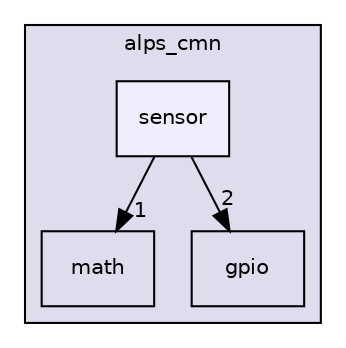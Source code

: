digraph "alps_common_lib/include/alps_cmn/sensor" {
  compound=true
  node [ fontsize="10", fontname="Helvetica"];
  edge [ labelfontsize="10", labelfontname="Helvetica"];
  subgraph clusterdir_cc648f72f51f156e42f9863c0e5bf5fb {
    graph [ bgcolor="#ddddee", pencolor="black", label="alps_cmn" fontname="Helvetica", fontsize="10", URL="dir_cc648f72f51f156e42f9863c0e5bf5fb.html"]
  dir_563ed2d29ef623953b20c0f9d2e12d2d [shape=box label="math" URL="dir_563ed2d29ef623953b20c0f9d2e12d2d.html"];
  dir_7913872ef1e9131c7a4facddec50fb6b [shape=box label="gpio" URL="dir_7913872ef1e9131c7a4facddec50fb6b.html"];
  dir_96320550a29baac38dc9eb0ae89f5e73 [shape=box, label="sensor", style="filled", fillcolor="#eeeeff", pencolor="black", URL="dir_96320550a29baac38dc9eb0ae89f5e73.html"];
  }
  dir_96320550a29baac38dc9eb0ae89f5e73->dir_563ed2d29ef623953b20c0f9d2e12d2d [headlabel="1", labeldistance=1.5 headhref="dir_000024_000011.html"];
  dir_96320550a29baac38dc9eb0ae89f5e73->dir_7913872ef1e9131c7a4facddec50fb6b [headlabel="2", labeldistance=1.5 headhref="dir_000024_000010.html"];
}
